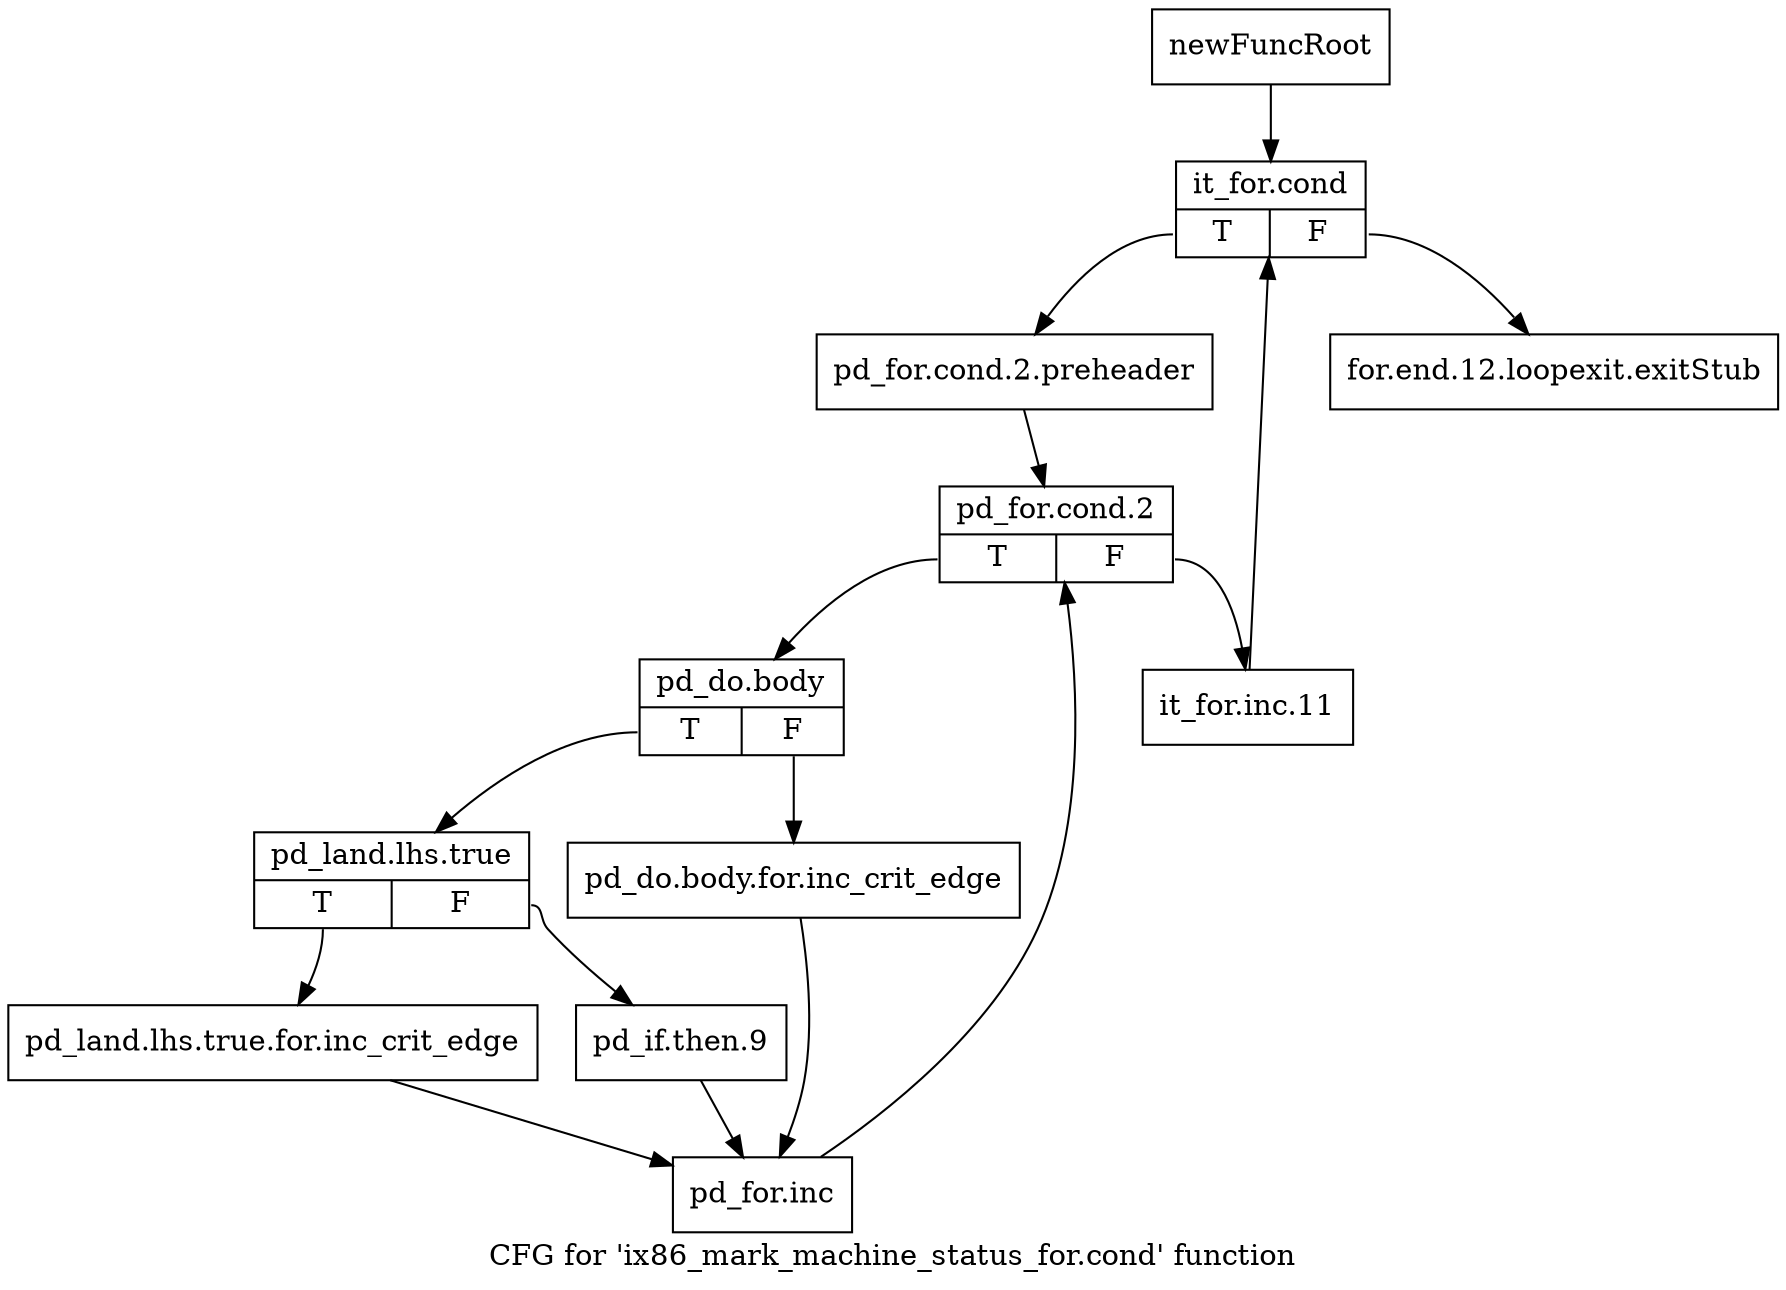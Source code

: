 digraph "CFG for 'ix86_mark_machine_status_for.cond' function" {
	label="CFG for 'ix86_mark_machine_status_for.cond' function";

	Node0xc6e44a0 [shape=record,label="{newFuncRoot}"];
	Node0xc6e44a0 -> Node0xc6e4540;
	Node0xc6e44f0 [shape=record,label="{for.end.12.loopexit.exitStub}"];
	Node0xc6e4540 [shape=record,label="{it_for.cond|{<s0>T|<s1>F}}"];
	Node0xc6e4540:s0 -> Node0xc6e4e20;
	Node0xc6e4540:s1 -> Node0xc6e44f0;
	Node0xc6e4e20 [shape=record,label="{pd_for.cond.2.preheader}"];
	Node0xc6e4e20 -> Node0xc6e4e70;
	Node0xc6e4e70 [shape=record,label="{pd_for.cond.2|{<s0>T|<s1>F}}"];
	Node0xc6e4e70:s0 -> Node0xc6e4f10;
	Node0xc6e4e70:s1 -> Node0xc6e4ec0;
	Node0xc6e4ec0 [shape=record,label="{it_for.inc.11}"];
	Node0xc6e4ec0 -> Node0xc6e4540;
	Node0xc6e4f10 [shape=record,label="{pd_do.body|{<s0>T|<s1>F}}"];
	Node0xc6e4f10:s0 -> Node0xc6e4fb0;
	Node0xc6e4f10:s1 -> Node0xc6e4f60;
	Node0xc6e4f60 [shape=record,label="{pd_do.body.for.inc_crit_edge}"];
	Node0xc6e4f60 -> Node0xc6e50a0;
	Node0xc6e4fb0 [shape=record,label="{pd_land.lhs.true|{<s0>T|<s1>F}}"];
	Node0xc6e4fb0:s0 -> Node0xc6e5050;
	Node0xc6e4fb0:s1 -> Node0xc6e5000;
	Node0xc6e5000 [shape=record,label="{pd_if.then.9}"];
	Node0xc6e5000 -> Node0xc6e50a0;
	Node0xc6e5050 [shape=record,label="{pd_land.lhs.true.for.inc_crit_edge}"];
	Node0xc6e5050 -> Node0xc6e50a0;
	Node0xc6e50a0 [shape=record,label="{pd_for.inc}"];
	Node0xc6e50a0 -> Node0xc6e4e70;
}
